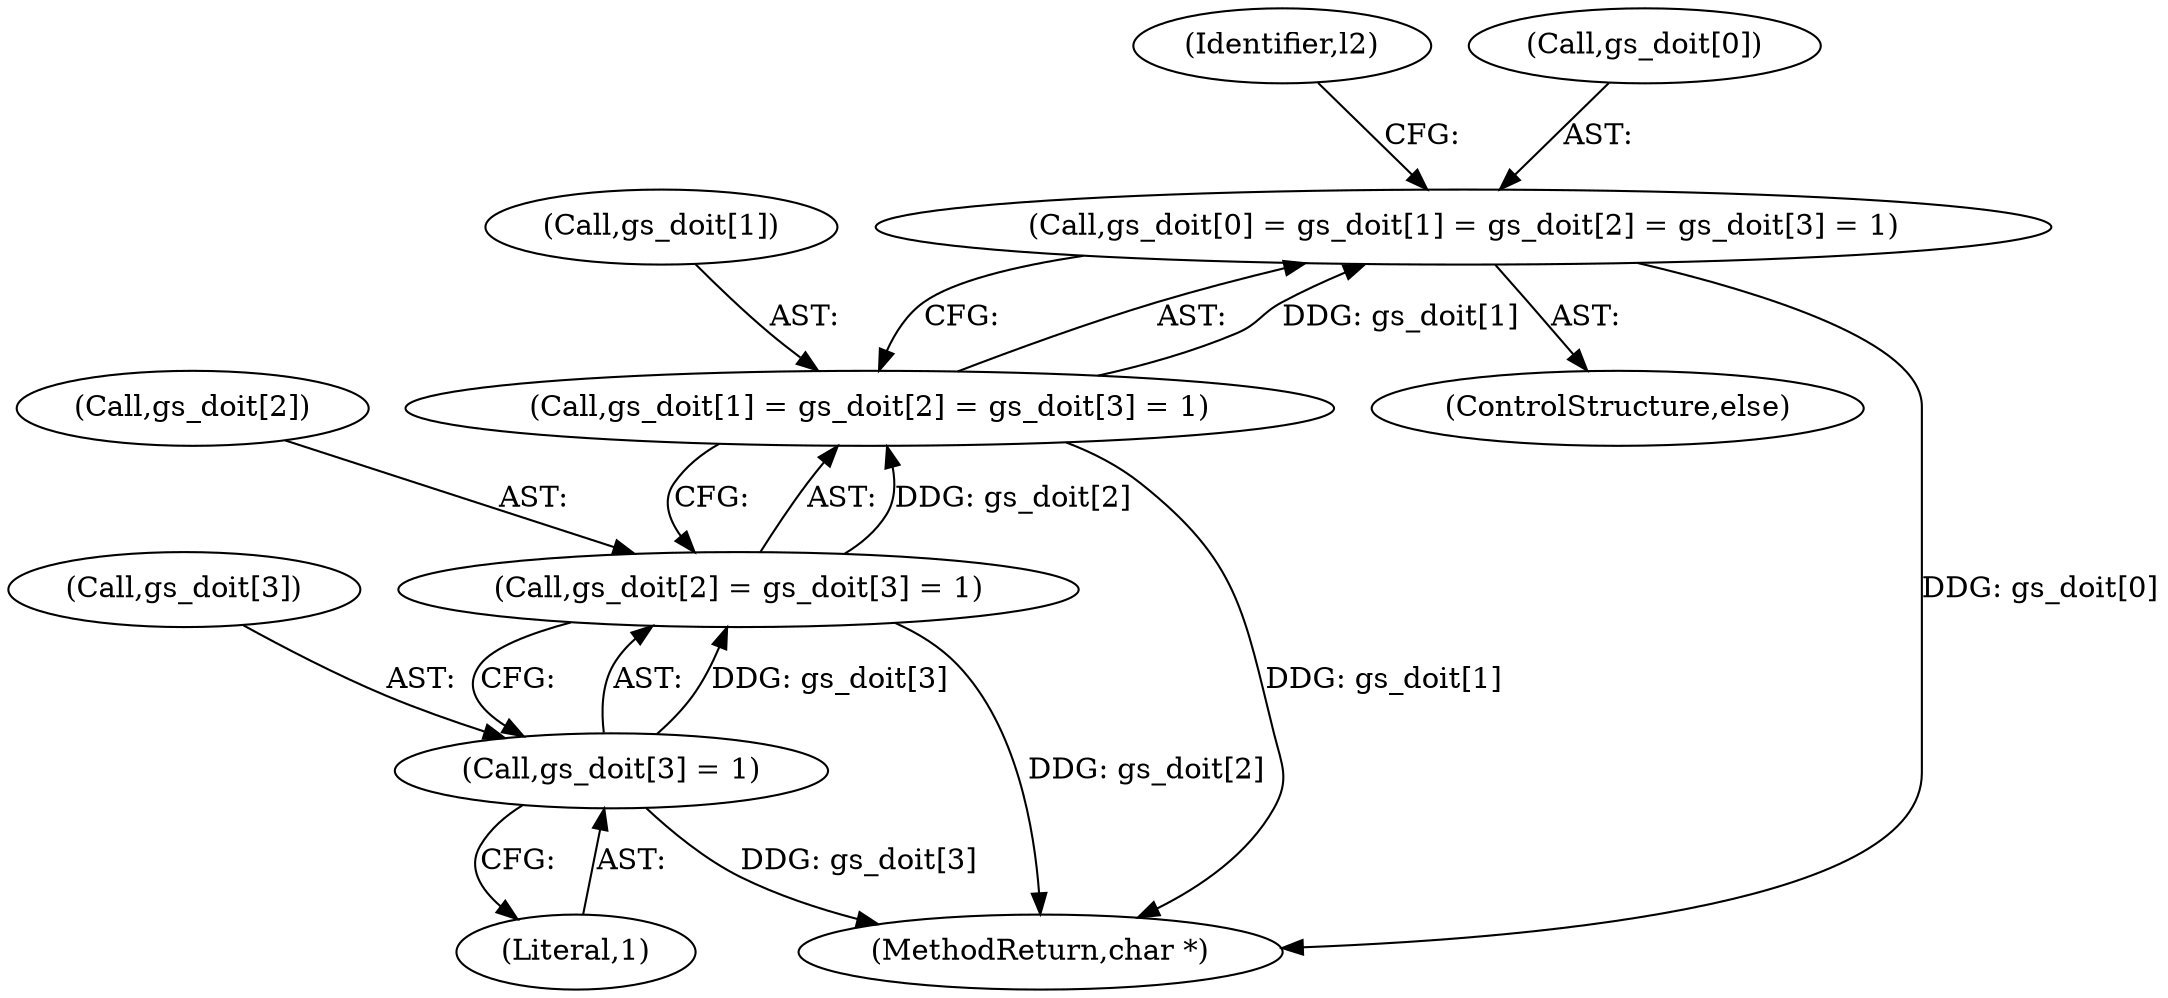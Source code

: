 digraph "0_openssl_2919516136a4227d9e6d8f2fe66ef976aaf8c561@array" {
"1000424" [label="(Call,gs_doit[0] = gs_doit[1] = gs_doit[2] = gs_doit[3] = 1)"];
"1000428" [label="(Call,gs_doit[1] = gs_doit[2] = gs_doit[3] = 1)"];
"1000432" [label="(Call,gs_doit[2] = gs_doit[3] = 1)"];
"1000436" [label="(Call,gs_doit[3] = 1)"];
"1000436" [label="(Call,gs_doit[3] = 1)"];
"1000437" [label="(Call,gs_doit[3])"];
"1000423" [label="(ControlStructure,else)"];
"1000432" [label="(Call,gs_doit[2] = gs_doit[3] = 1)"];
"1000428" [label="(Call,gs_doit[1] = gs_doit[2] = gs_doit[3] = 1)"];
"1000433" [label="(Call,gs_doit[2])"];
"1000443" [label="(Identifier,l2)"];
"1000440" [label="(Literal,1)"];
"1000424" [label="(Call,gs_doit[0] = gs_doit[1] = gs_doit[2] = gs_doit[3] = 1)"];
"1000425" [label="(Call,gs_doit[0])"];
"1000429" [label="(Call,gs_doit[1])"];
"1000667" [label="(MethodReturn,char *)"];
"1000424" -> "1000423"  [label="AST: "];
"1000424" -> "1000428"  [label="CFG: "];
"1000425" -> "1000424"  [label="AST: "];
"1000428" -> "1000424"  [label="AST: "];
"1000443" -> "1000424"  [label="CFG: "];
"1000424" -> "1000667"  [label="DDG: gs_doit[0]"];
"1000428" -> "1000424"  [label="DDG: gs_doit[1]"];
"1000428" -> "1000432"  [label="CFG: "];
"1000429" -> "1000428"  [label="AST: "];
"1000432" -> "1000428"  [label="AST: "];
"1000428" -> "1000667"  [label="DDG: gs_doit[1]"];
"1000432" -> "1000428"  [label="DDG: gs_doit[2]"];
"1000432" -> "1000436"  [label="CFG: "];
"1000433" -> "1000432"  [label="AST: "];
"1000436" -> "1000432"  [label="AST: "];
"1000432" -> "1000667"  [label="DDG: gs_doit[2]"];
"1000436" -> "1000432"  [label="DDG: gs_doit[3]"];
"1000436" -> "1000440"  [label="CFG: "];
"1000437" -> "1000436"  [label="AST: "];
"1000440" -> "1000436"  [label="AST: "];
"1000436" -> "1000667"  [label="DDG: gs_doit[3]"];
}
